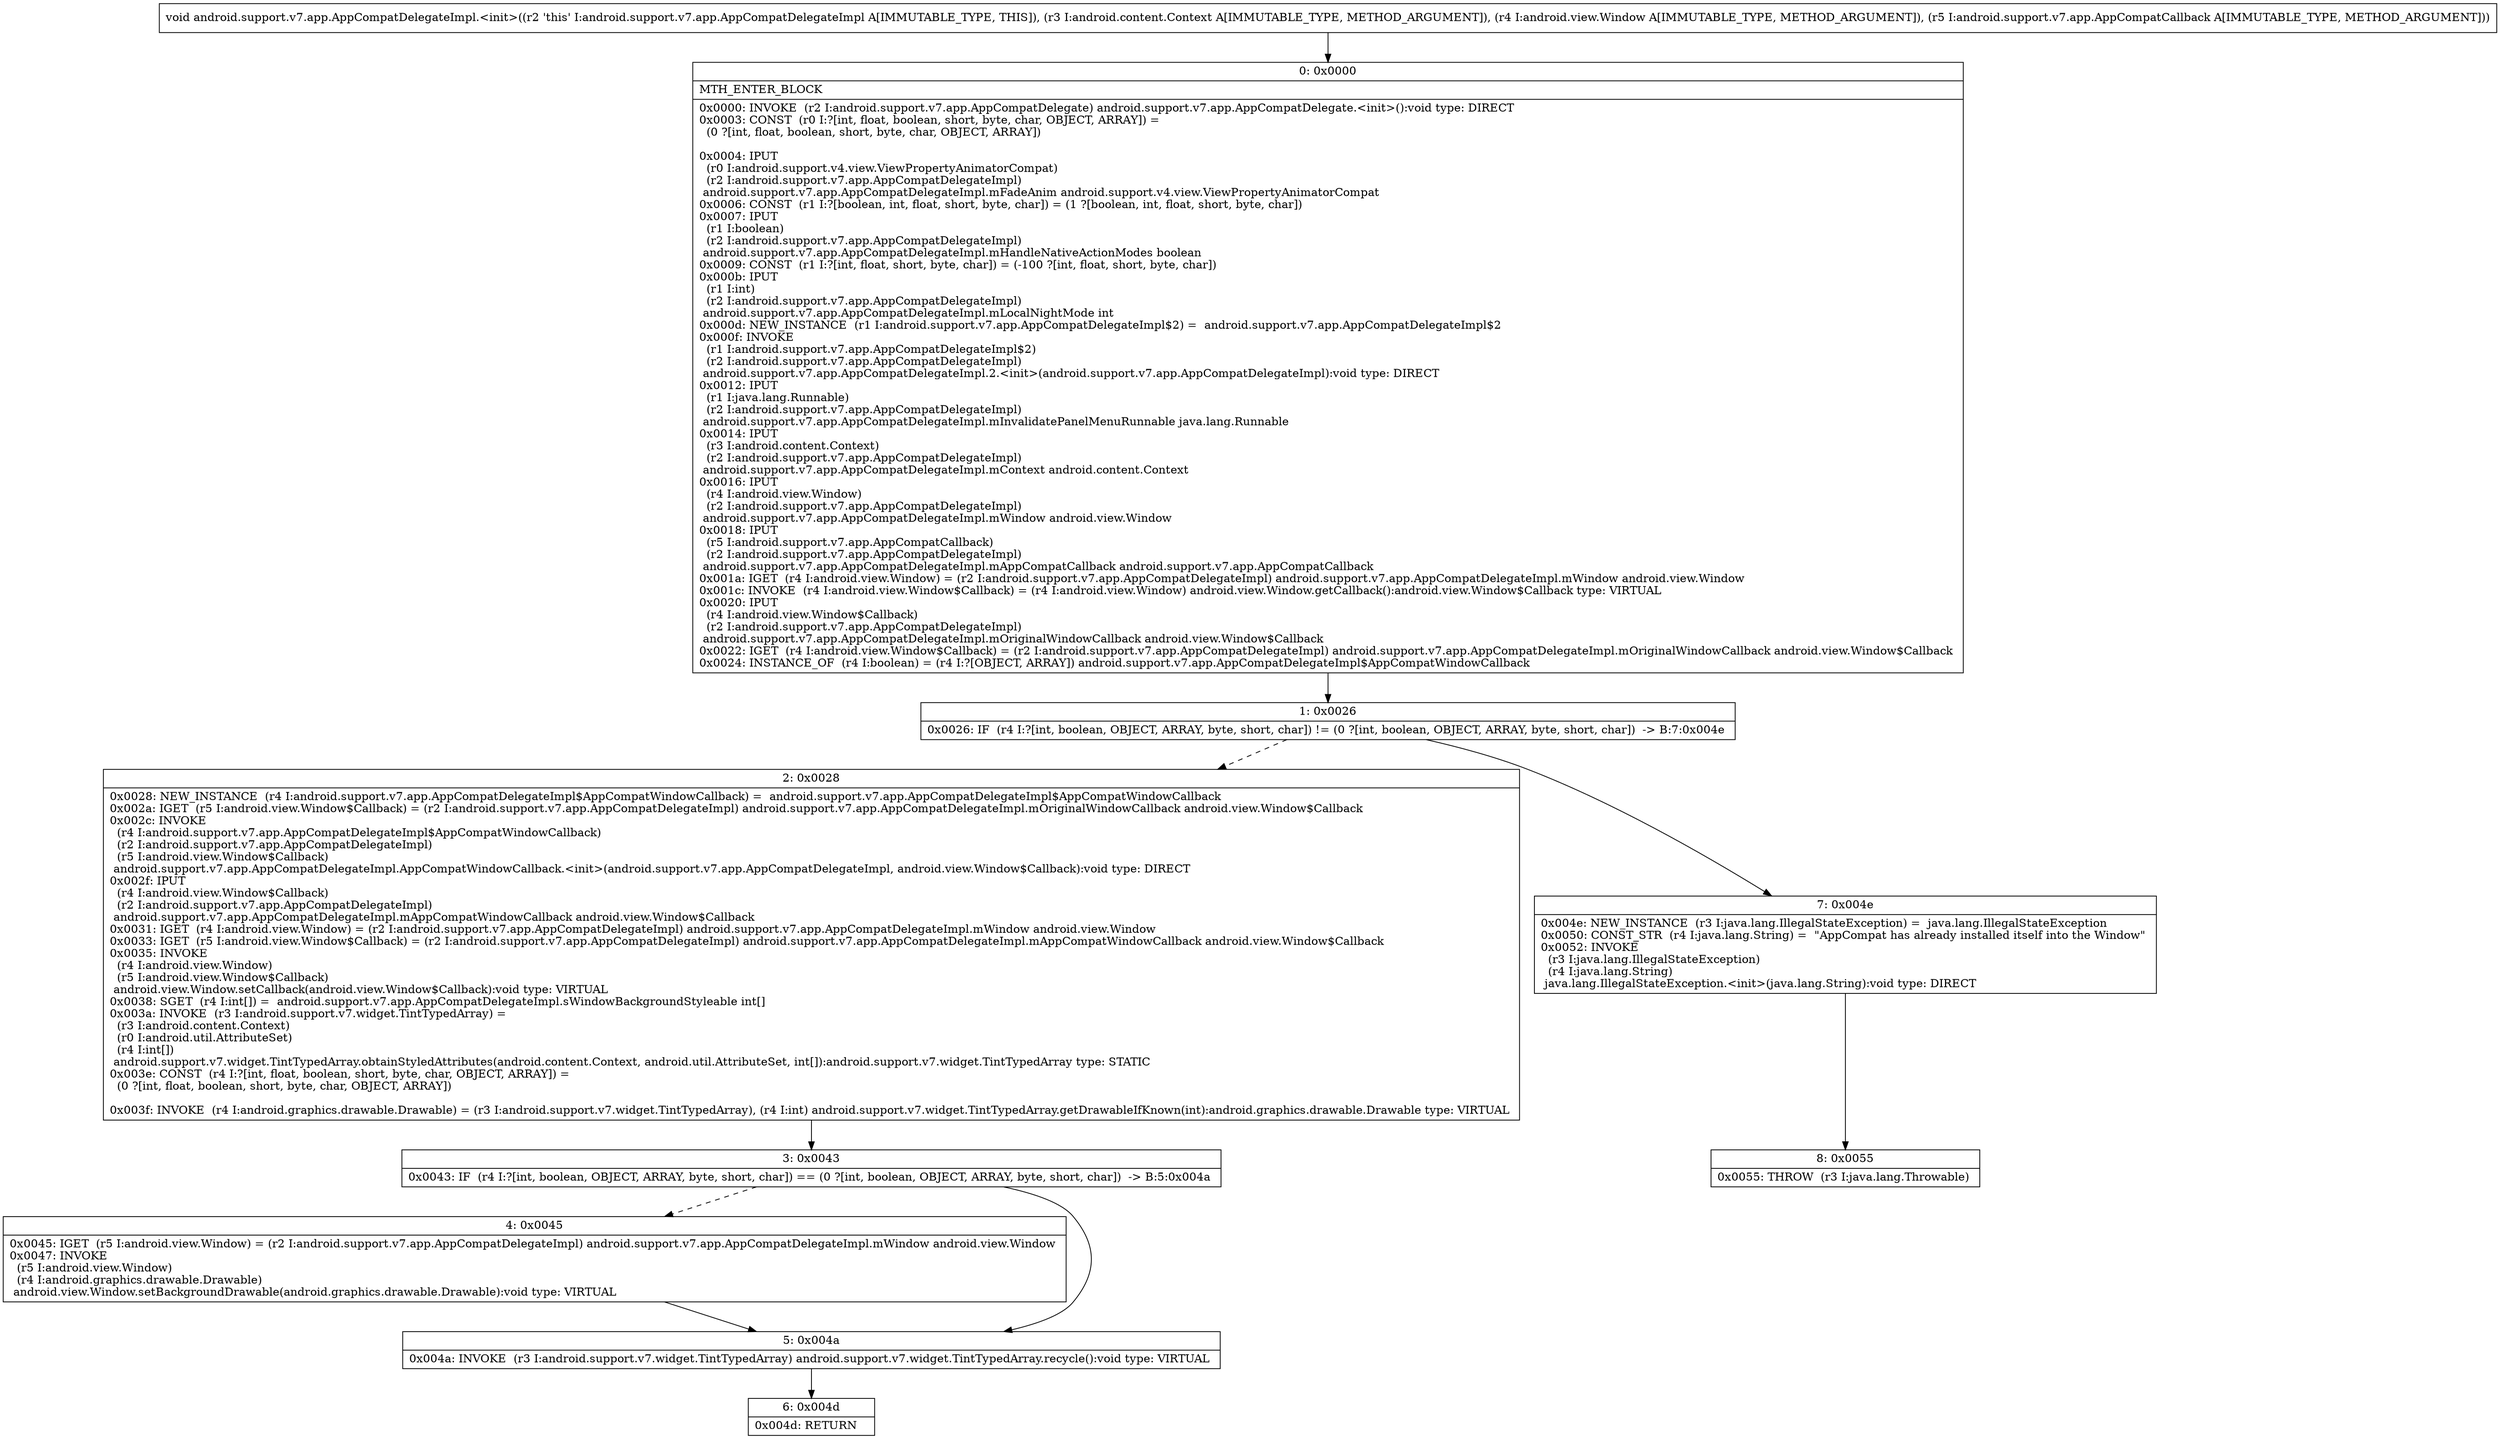digraph "CFG forandroid.support.v7.app.AppCompatDelegateImpl.\<init\>(Landroid\/content\/Context;Landroid\/view\/Window;Landroid\/support\/v7\/app\/AppCompatCallback;)V" {
Node_0 [shape=record,label="{0\:\ 0x0000|MTH_ENTER_BLOCK\l|0x0000: INVOKE  (r2 I:android.support.v7.app.AppCompatDelegate) android.support.v7.app.AppCompatDelegate.\<init\>():void type: DIRECT \l0x0003: CONST  (r0 I:?[int, float, boolean, short, byte, char, OBJECT, ARRAY]) = \l  (0 ?[int, float, boolean, short, byte, char, OBJECT, ARRAY])\l \l0x0004: IPUT  \l  (r0 I:android.support.v4.view.ViewPropertyAnimatorCompat)\l  (r2 I:android.support.v7.app.AppCompatDelegateImpl)\l android.support.v7.app.AppCompatDelegateImpl.mFadeAnim android.support.v4.view.ViewPropertyAnimatorCompat \l0x0006: CONST  (r1 I:?[boolean, int, float, short, byte, char]) = (1 ?[boolean, int, float, short, byte, char]) \l0x0007: IPUT  \l  (r1 I:boolean)\l  (r2 I:android.support.v7.app.AppCompatDelegateImpl)\l android.support.v7.app.AppCompatDelegateImpl.mHandleNativeActionModes boolean \l0x0009: CONST  (r1 I:?[int, float, short, byte, char]) = (\-100 ?[int, float, short, byte, char]) \l0x000b: IPUT  \l  (r1 I:int)\l  (r2 I:android.support.v7.app.AppCompatDelegateImpl)\l android.support.v7.app.AppCompatDelegateImpl.mLocalNightMode int \l0x000d: NEW_INSTANCE  (r1 I:android.support.v7.app.AppCompatDelegateImpl$2) =  android.support.v7.app.AppCompatDelegateImpl$2 \l0x000f: INVOKE  \l  (r1 I:android.support.v7.app.AppCompatDelegateImpl$2)\l  (r2 I:android.support.v7.app.AppCompatDelegateImpl)\l android.support.v7.app.AppCompatDelegateImpl.2.\<init\>(android.support.v7.app.AppCompatDelegateImpl):void type: DIRECT \l0x0012: IPUT  \l  (r1 I:java.lang.Runnable)\l  (r2 I:android.support.v7.app.AppCompatDelegateImpl)\l android.support.v7.app.AppCompatDelegateImpl.mInvalidatePanelMenuRunnable java.lang.Runnable \l0x0014: IPUT  \l  (r3 I:android.content.Context)\l  (r2 I:android.support.v7.app.AppCompatDelegateImpl)\l android.support.v7.app.AppCompatDelegateImpl.mContext android.content.Context \l0x0016: IPUT  \l  (r4 I:android.view.Window)\l  (r2 I:android.support.v7.app.AppCompatDelegateImpl)\l android.support.v7.app.AppCompatDelegateImpl.mWindow android.view.Window \l0x0018: IPUT  \l  (r5 I:android.support.v7.app.AppCompatCallback)\l  (r2 I:android.support.v7.app.AppCompatDelegateImpl)\l android.support.v7.app.AppCompatDelegateImpl.mAppCompatCallback android.support.v7.app.AppCompatCallback \l0x001a: IGET  (r4 I:android.view.Window) = (r2 I:android.support.v7.app.AppCompatDelegateImpl) android.support.v7.app.AppCompatDelegateImpl.mWindow android.view.Window \l0x001c: INVOKE  (r4 I:android.view.Window$Callback) = (r4 I:android.view.Window) android.view.Window.getCallback():android.view.Window$Callback type: VIRTUAL \l0x0020: IPUT  \l  (r4 I:android.view.Window$Callback)\l  (r2 I:android.support.v7.app.AppCompatDelegateImpl)\l android.support.v7.app.AppCompatDelegateImpl.mOriginalWindowCallback android.view.Window$Callback \l0x0022: IGET  (r4 I:android.view.Window$Callback) = (r2 I:android.support.v7.app.AppCompatDelegateImpl) android.support.v7.app.AppCompatDelegateImpl.mOriginalWindowCallback android.view.Window$Callback \l0x0024: INSTANCE_OF  (r4 I:boolean) = (r4 I:?[OBJECT, ARRAY]) android.support.v7.app.AppCompatDelegateImpl$AppCompatWindowCallback \l}"];
Node_1 [shape=record,label="{1\:\ 0x0026|0x0026: IF  (r4 I:?[int, boolean, OBJECT, ARRAY, byte, short, char]) != (0 ?[int, boolean, OBJECT, ARRAY, byte, short, char])  \-\> B:7:0x004e \l}"];
Node_2 [shape=record,label="{2\:\ 0x0028|0x0028: NEW_INSTANCE  (r4 I:android.support.v7.app.AppCompatDelegateImpl$AppCompatWindowCallback) =  android.support.v7.app.AppCompatDelegateImpl$AppCompatWindowCallback \l0x002a: IGET  (r5 I:android.view.Window$Callback) = (r2 I:android.support.v7.app.AppCompatDelegateImpl) android.support.v7.app.AppCompatDelegateImpl.mOriginalWindowCallback android.view.Window$Callback \l0x002c: INVOKE  \l  (r4 I:android.support.v7.app.AppCompatDelegateImpl$AppCompatWindowCallback)\l  (r2 I:android.support.v7.app.AppCompatDelegateImpl)\l  (r5 I:android.view.Window$Callback)\l android.support.v7.app.AppCompatDelegateImpl.AppCompatWindowCallback.\<init\>(android.support.v7.app.AppCompatDelegateImpl, android.view.Window$Callback):void type: DIRECT \l0x002f: IPUT  \l  (r4 I:android.view.Window$Callback)\l  (r2 I:android.support.v7.app.AppCompatDelegateImpl)\l android.support.v7.app.AppCompatDelegateImpl.mAppCompatWindowCallback android.view.Window$Callback \l0x0031: IGET  (r4 I:android.view.Window) = (r2 I:android.support.v7.app.AppCompatDelegateImpl) android.support.v7.app.AppCompatDelegateImpl.mWindow android.view.Window \l0x0033: IGET  (r5 I:android.view.Window$Callback) = (r2 I:android.support.v7.app.AppCompatDelegateImpl) android.support.v7.app.AppCompatDelegateImpl.mAppCompatWindowCallback android.view.Window$Callback \l0x0035: INVOKE  \l  (r4 I:android.view.Window)\l  (r5 I:android.view.Window$Callback)\l android.view.Window.setCallback(android.view.Window$Callback):void type: VIRTUAL \l0x0038: SGET  (r4 I:int[]) =  android.support.v7.app.AppCompatDelegateImpl.sWindowBackgroundStyleable int[] \l0x003a: INVOKE  (r3 I:android.support.v7.widget.TintTypedArray) = \l  (r3 I:android.content.Context)\l  (r0 I:android.util.AttributeSet)\l  (r4 I:int[])\l android.support.v7.widget.TintTypedArray.obtainStyledAttributes(android.content.Context, android.util.AttributeSet, int[]):android.support.v7.widget.TintTypedArray type: STATIC \l0x003e: CONST  (r4 I:?[int, float, boolean, short, byte, char, OBJECT, ARRAY]) = \l  (0 ?[int, float, boolean, short, byte, char, OBJECT, ARRAY])\l \l0x003f: INVOKE  (r4 I:android.graphics.drawable.Drawable) = (r3 I:android.support.v7.widget.TintTypedArray), (r4 I:int) android.support.v7.widget.TintTypedArray.getDrawableIfKnown(int):android.graphics.drawable.Drawable type: VIRTUAL \l}"];
Node_3 [shape=record,label="{3\:\ 0x0043|0x0043: IF  (r4 I:?[int, boolean, OBJECT, ARRAY, byte, short, char]) == (0 ?[int, boolean, OBJECT, ARRAY, byte, short, char])  \-\> B:5:0x004a \l}"];
Node_4 [shape=record,label="{4\:\ 0x0045|0x0045: IGET  (r5 I:android.view.Window) = (r2 I:android.support.v7.app.AppCompatDelegateImpl) android.support.v7.app.AppCompatDelegateImpl.mWindow android.view.Window \l0x0047: INVOKE  \l  (r5 I:android.view.Window)\l  (r4 I:android.graphics.drawable.Drawable)\l android.view.Window.setBackgroundDrawable(android.graphics.drawable.Drawable):void type: VIRTUAL \l}"];
Node_5 [shape=record,label="{5\:\ 0x004a|0x004a: INVOKE  (r3 I:android.support.v7.widget.TintTypedArray) android.support.v7.widget.TintTypedArray.recycle():void type: VIRTUAL \l}"];
Node_6 [shape=record,label="{6\:\ 0x004d|0x004d: RETURN   \l}"];
Node_7 [shape=record,label="{7\:\ 0x004e|0x004e: NEW_INSTANCE  (r3 I:java.lang.IllegalStateException) =  java.lang.IllegalStateException \l0x0050: CONST_STR  (r4 I:java.lang.String) =  \"AppCompat has already installed itself into the Window\" \l0x0052: INVOKE  \l  (r3 I:java.lang.IllegalStateException)\l  (r4 I:java.lang.String)\l java.lang.IllegalStateException.\<init\>(java.lang.String):void type: DIRECT \l}"];
Node_8 [shape=record,label="{8\:\ 0x0055|0x0055: THROW  (r3 I:java.lang.Throwable) \l}"];
MethodNode[shape=record,label="{void android.support.v7.app.AppCompatDelegateImpl.\<init\>((r2 'this' I:android.support.v7.app.AppCompatDelegateImpl A[IMMUTABLE_TYPE, THIS]), (r3 I:android.content.Context A[IMMUTABLE_TYPE, METHOD_ARGUMENT]), (r4 I:android.view.Window A[IMMUTABLE_TYPE, METHOD_ARGUMENT]), (r5 I:android.support.v7.app.AppCompatCallback A[IMMUTABLE_TYPE, METHOD_ARGUMENT])) }"];
MethodNode -> Node_0;
Node_0 -> Node_1;
Node_1 -> Node_2[style=dashed];
Node_1 -> Node_7;
Node_2 -> Node_3;
Node_3 -> Node_4[style=dashed];
Node_3 -> Node_5;
Node_4 -> Node_5;
Node_5 -> Node_6;
Node_7 -> Node_8;
}

